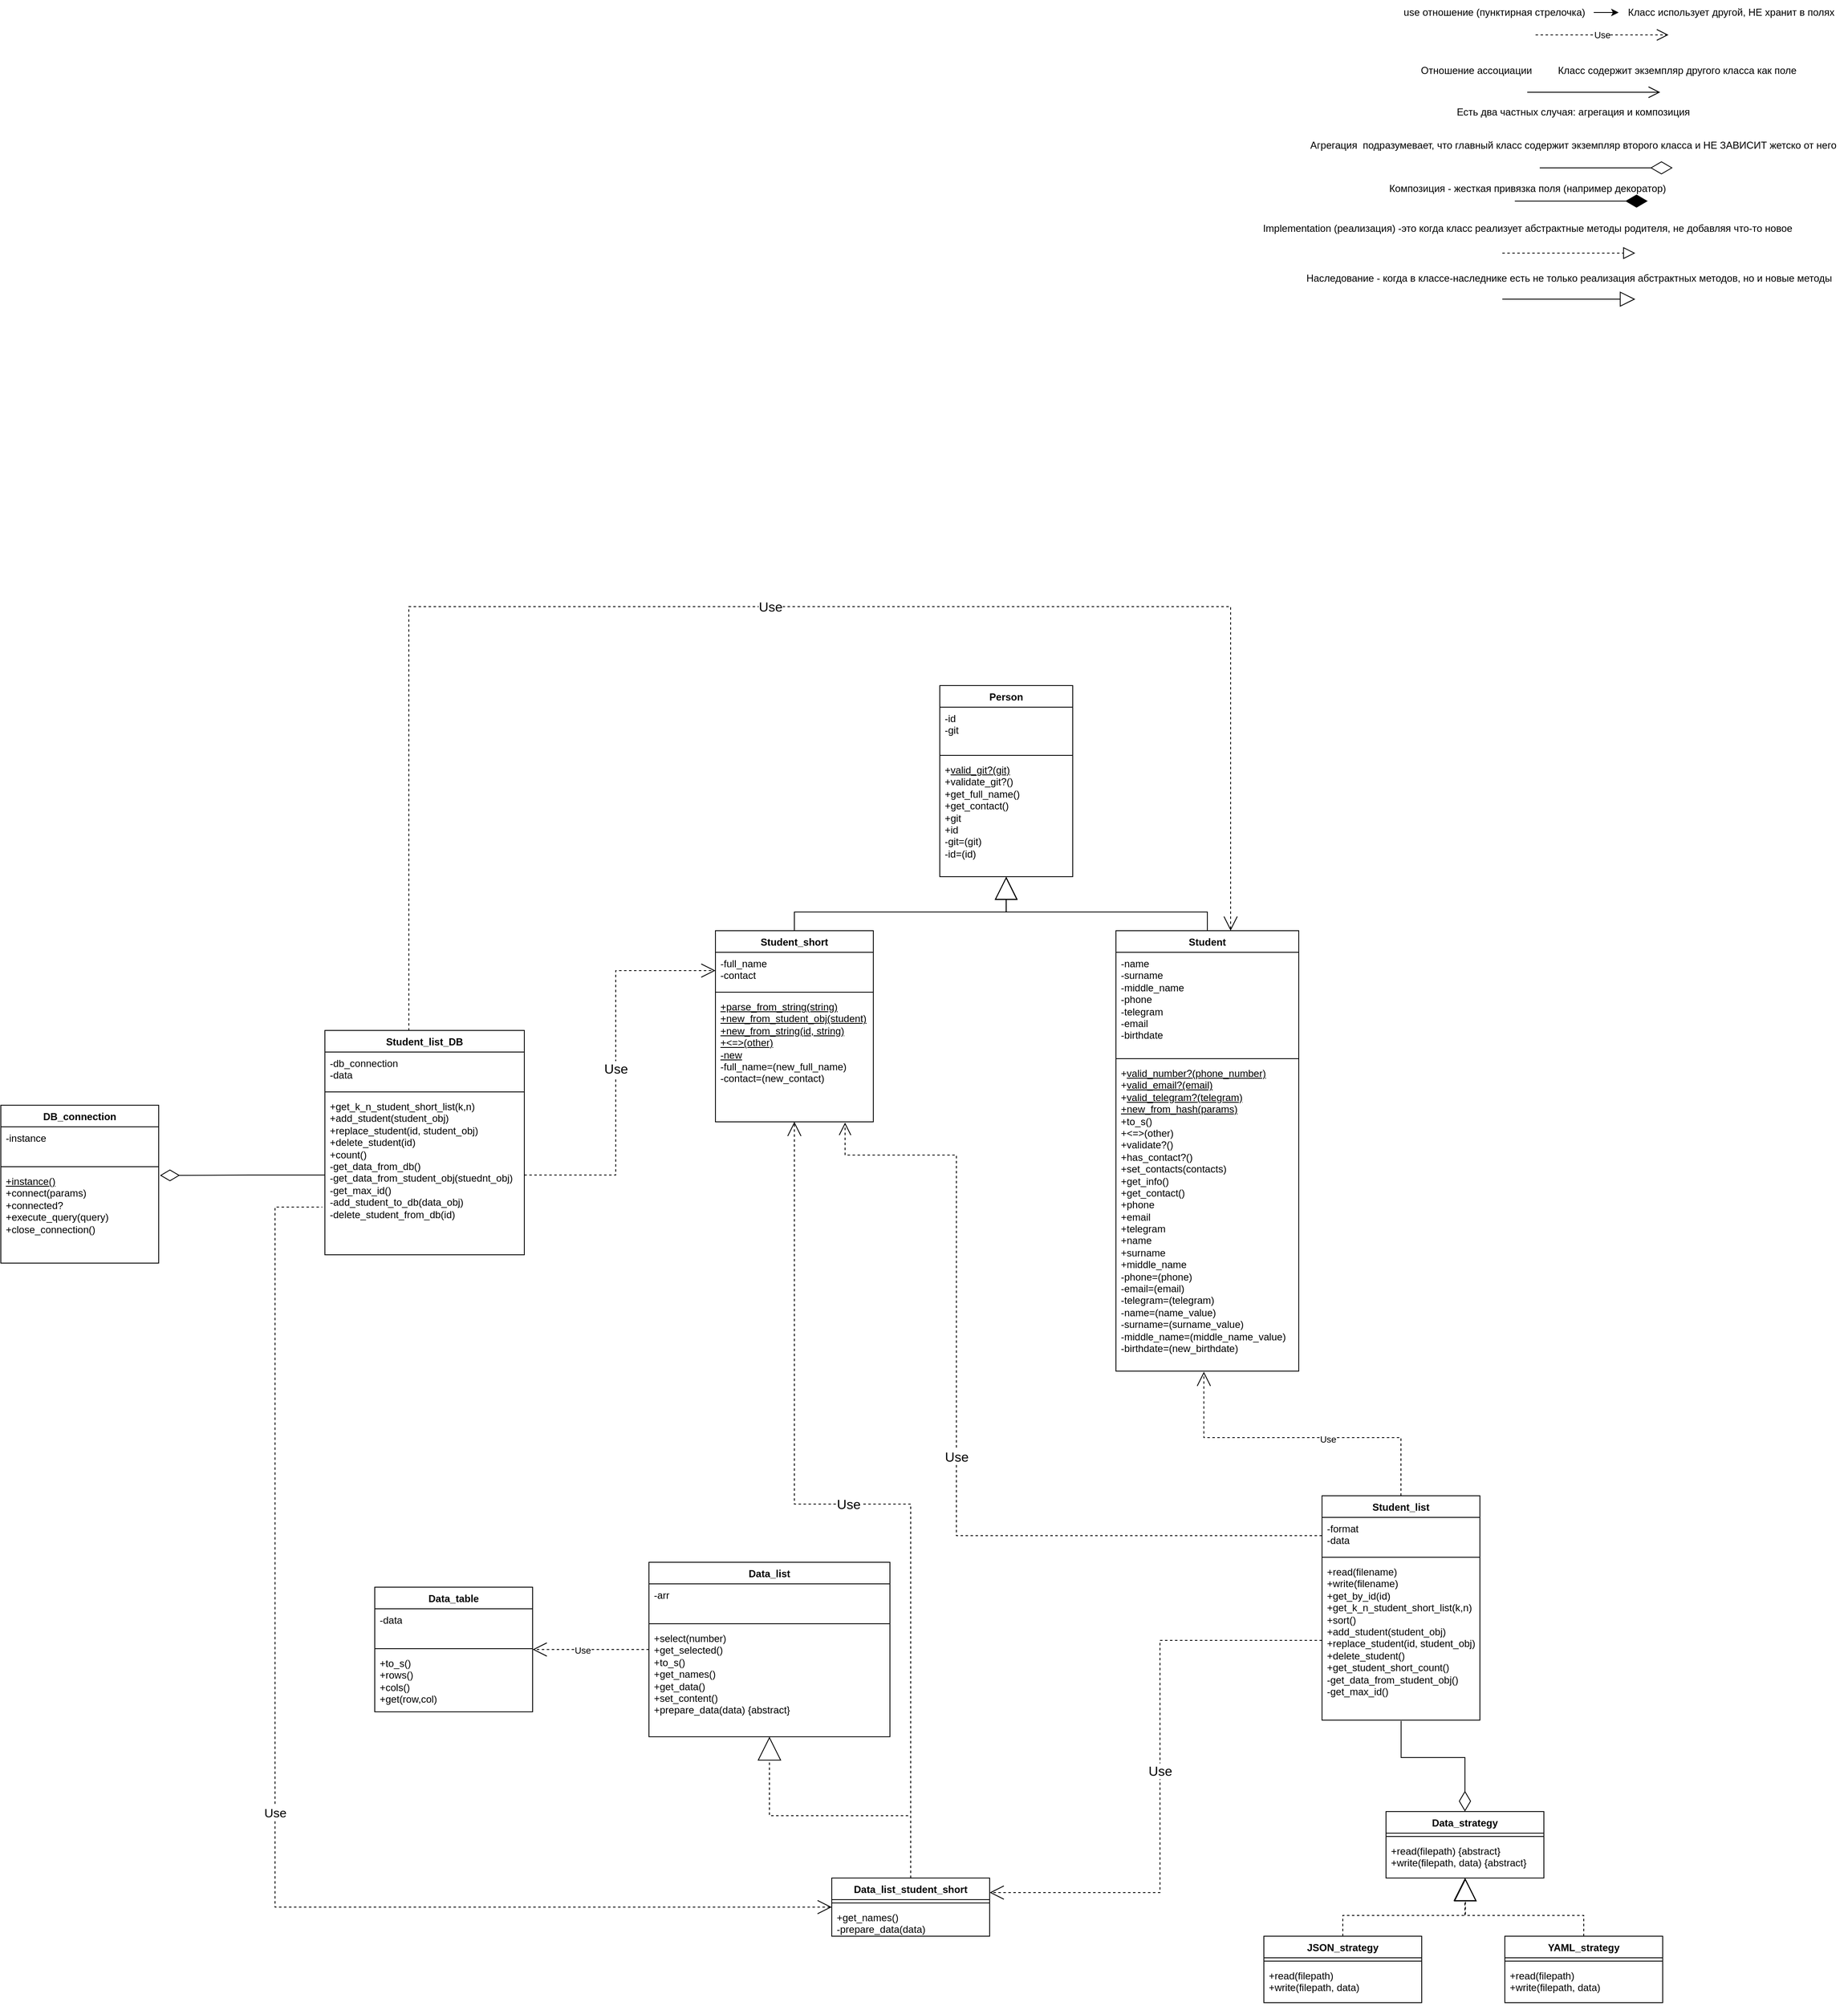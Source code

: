 <mxfile version="24.8.8" pages="2">
  <diagram name="Страница — 1" id="SpJCRKMqlP3vvPBQSoex">
    <mxGraphModel dx="2972" dy="3067" grid="1" gridSize="10" guides="1" tooltips="1" connect="1" arrows="1" fold="1" page="1" pageScale="1" pageWidth="827" pageHeight="1169" math="0" shadow="0">
      <root>
        <mxCell id="0" />
        <mxCell id="1" parent="0" />
        <mxCell id="jpA4hA6Ys4JFLstAOA4i-1" value="Student" style="swimlane;fontStyle=1;align=center;verticalAlign=top;childLayout=stackLayout;horizontal=1;startSize=26;horizontalStack=0;resizeParent=1;resizeParentMax=0;resizeLast=0;collapsible=1;marginBottom=0;whiteSpace=wrap;html=1;" vertex="1" parent="1">
          <mxGeometry x="1052" y="40" width="220" height="530" as="geometry" />
        </mxCell>
        <mxCell id="jpA4hA6Ys4JFLstAOA4i-2" value="-name&lt;div&gt;-surname&lt;/div&gt;&lt;div&gt;-middle_name&lt;/div&gt;&lt;div&gt;-phone&lt;/div&gt;&lt;div&gt;-telegram&lt;/div&gt;&lt;div&gt;-email&lt;/div&gt;&lt;div&gt;-birthdate&lt;/div&gt;&lt;div&gt;&lt;br&gt;&lt;/div&gt;&lt;div&gt;&lt;br&gt;&lt;/div&gt;" style="text;strokeColor=none;fillColor=none;align=left;verticalAlign=top;spacingLeft=4;spacingRight=4;overflow=hidden;rotatable=0;points=[[0,0.5],[1,0.5]];portConstraint=eastwest;whiteSpace=wrap;html=1;" vertex="1" parent="jpA4hA6Ys4JFLstAOA4i-1">
          <mxGeometry y="26" width="220" height="124" as="geometry" />
        </mxCell>
        <mxCell id="jpA4hA6Ys4JFLstAOA4i-3" value="" style="line;strokeWidth=1;fillColor=none;align=left;verticalAlign=middle;spacingTop=-1;spacingLeft=3;spacingRight=3;rotatable=0;labelPosition=right;points=[];portConstraint=eastwest;strokeColor=inherit;" vertex="1" parent="jpA4hA6Ys4JFLstAOA4i-1">
          <mxGeometry y="150" width="220" height="8" as="geometry" />
        </mxCell>
        <mxCell id="jpA4hA6Ys4JFLstAOA4i-4" value="&lt;div&gt;+&lt;u&gt;valid_number?(phone_number)&lt;/u&gt;&lt;/div&gt;&lt;div&gt;+&lt;u&gt;valid_email?(email)&lt;/u&gt;&lt;/div&gt;&lt;div&gt;+&lt;u&gt;valid_telegram?(telegram)&lt;br&gt;+new_from_hash(params)&lt;/u&gt;&lt;/div&gt;&lt;div&gt;+to_s()&lt;br&gt;+&amp;lt;=&amp;gt;(other)&lt;/div&gt;&lt;div&gt;+validate?()&lt;/div&gt;&lt;div&gt;+has_contact?()&lt;/div&gt;&lt;div&gt;+set_contacts(contacts)&lt;/div&gt;&lt;div&gt;+get_info()&lt;br&gt;+get_contact()&lt;/div&gt;&lt;div&gt;+phone&lt;/div&gt;&lt;div&gt;+email&lt;/div&gt;&lt;div&gt;+telegram&lt;/div&gt;&lt;div&gt;+name&lt;/div&gt;&lt;div&gt;+surname&lt;br&gt;+middle_name&lt;/div&gt;&lt;div&gt;-phone=(phone)&lt;/div&gt;&lt;div&gt;-email=(email)&lt;/div&gt;&lt;div&gt;-telegram=(telegram)&lt;/div&gt;&lt;div&gt;-name=(name_value)&lt;/div&gt;&lt;div&gt;-surname=(surname_value)&lt;/div&gt;&lt;div&gt;-middle_name=(middle_name_value)&lt;/div&gt;&lt;div&gt;-birthdate=(new_birthdate)&lt;/div&gt;" style="text;strokeColor=none;fillColor=none;align=left;verticalAlign=top;spacingLeft=4;spacingRight=4;overflow=hidden;rotatable=0;points=[[0,0.5],[1,0.5]];portConstraint=eastwest;whiteSpace=wrap;html=1;" vertex="1" parent="jpA4hA6Ys4JFLstAOA4i-1">
          <mxGeometry y="158" width="220" height="372" as="geometry" />
        </mxCell>
        <mxCell id="jpA4hA6Ys4JFLstAOA4i-5" value="Person" style="swimlane;fontStyle=1;align=center;verticalAlign=top;childLayout=stackLayout;horizontal=1;startSize=26;horizontalStack=0;resizeParent=1;resizeParentMax=0;resizeLast=0;collapsible=1;marginBottom=0;whiteSpace=wrap;html=1;" vertex="1" parent="1">
          <mxGeometry x="840" y="-255" width="160" height="230" as="geometry" />
        </mxCell>
        <mxCell id="jpA4hA6Ys4JFLstAOA4i-6" value="-id&lt;div&gt;-git&lt;/div&gt;" style="text;strokeColor=none;fillColor=none;align=left;verticalAlign=top;spacingLeft=4;spacingRight=4;overflow=hidden;rotatable=0;points=[[0,0.5],[1,0.5]];portConstraint=eastwest;whiteSpace=wrap;html=1;" vertex="1" parent="jpA4hA6Ys4JFLstAOA4i-5">
          <mxGeometry y="26" width="160" height="54" as="geometry" />
        </mxCell>
        <mxCell id="jpA4hA6Ys4JFLstAOA4i-7" value="" style="line;strokeWidth=1;fillColor=none;align=left;verticalAlign=middle;spacingTop=-1;spacingLeft=3;spacingRight=3;rotatable=0;labelPosition=right;points=[];portConstraint=eastwest;strokeColor=inherit;" vertex="1" parent="jpA4hA6Ys4JFLstAOA4i-5">
          <mxGeometry y="80" width="160" height="8" as="geometry" />
        </mxCell>
        <mxCell id="jpA4hA6Ys4JFLstAOA4i-8" value="&lt;div&gt;+&lt;u&gt;valid_git?(git)&lt;/u&gt;&lt;/div&gt;&lt;div&gt;+validate_git?()&lt;/div&gt;&lt;div&gt;+get_full_name()&lt;br&gt;+get_contact()&lt;/div&gt;&lt;div&gt;+git&lt;/div&gt;&lt;div&gt;+id&lt;/div&gt;&lt;div&gt;&lt;span style=&quot;background-color: initial;&quot;&gt;-git=(git)&lt;/span&gt;&lt;/div&gt;&lt;div&gt;-id=(id)&lt;/div&gt;" style="text;strokeColor=none;fillColor=none;align=left;verticalAlign=top;spacingLeft=4;spacingRight=4;overflow=hidden;rotatable=0;points=[[0,0.5],[1,0.5]];portConstraint=eastwest;whiteSpace=wrap;html=1;" vertex="1" parent="jpA4hA6Ys4JFLstAOA4i-5">
          <mxGeometry y="88" width="160" height="142" as="geometry" />
        </mxCell>
        <mxCell id="jpA4hA6Ys4JFLstAOA4i-9" value="Student_short" style="swimlane;fontStyle=1;align=center;verticalAlign=top;childLayout=stackLayout;horizontal=1;startSize=26;horizontalStack=0;resizeParent=1;resizeParentMax=0;resizeLast=0;collapsible=1;marginBottom=0;whiteSpace=wrap;html=1;" vertex="1" parent="1">
          <mxGeometry x="570" y="40" width="190" height="230" as="geometry" />
        </mxCell>
        <mxCell id="jpA4hA6Ys4JFLstAOA4i-10" value="-full_name&lt;div&gt;-contact&lt;/div&gt;" style="text;strokeColor=none;fillColor=none;align=left;verticalAlign=top;spacingLeft=4;spacingRight=4;overflow=hidden;rotatable=0;points=[[0,0.5],[1,0.5]];portConstraint=eastwest;whiteSpace=wrap;html=1;" vertex="1" parent="jpA4hA6Ys4JFLstAOA4i-9">
          <mxGeometry y="26" width="190" height="44" as="geometry" />
        </mxCell>
        <mxCell id="jpA4hA6Ys4JFLstAOA4i-11" value="" style="line;strokeWidth=1;fillColor=none;align=left;verticalAlign=middle;spacingTop=-1;spacingLeft=3;spacingRight=3;rotatable=0;labelPosition=right;points=[];portConstraint=eastwest;strokeColor=inherit;" vertex="1" parent="jpA4hA6Ys4JFLstAOA4i-9">
          <mxGeometry y="70" width="190" height="8" as="geometry" />
        </mxCell>
        <mxCell id="jpA4hA6Ys4JFLstAOA4i-12" value="&lt;div&gt;&lt;u&gt;+parse_from_string(string)&lt;/u&gt;&lt;div&gt;&lt;u&gt;+new_from_student_obj(student)&lt;/u&gt;&lt;/div&gt;&lt;div&gt;&lt;u&gt;+new_from_string(id, string)&lt;br&gt;+&amp;lt;=&amp;gt;(other)&lt;/u&gt;&lt;/div&gt;&lt;div&gt;&lt;u&gt;-new&lt;/u&gt;&lt;/div&gt;&lt;/div&gt;&lt;div&gt;-full_name=(new_full_name)&lt;/div&gt;&lt;div&gt;-contact=(new_contact)&lt;/div&gt;&lt;div&gt;&lt;br&gt;&lt;/div&gt;" style="text;strokeColor=none;fillColor=none;align=left;verticalAlign=top;spacingLeft=4;spacingRight=4;overflow=hidden;rotatable=0;points=[[0,0.5],[1,0.5]];portConstraint=eastwest;whiteSpace=wrap;html=1;" vertex="1" parent="jpA4hA6Ys4JFLstAOA4i-9">
          <mxGeometry y="78" width="190" height="152" as="geometry" />
        </mxCell>
        <mxCell id="jpA4hA6Ys4JFLstAOA4i-15" value="Data_table" style="swimlane;fontStyle=1;align=center;verticalAlign=top;childLayout=stackLayout;horizontal=1;startSize=26;horizontalStack=0;resizeParent=1;resizeParentMax=0;resizeLast=0;collapsible=1;marginBottom=0;whiteSpace=wrap;html=1;" vertex="1" parent="1">
          <mxGeometry x="160" y="830" width="190" height="150" as="geometry" />
        </mxCell>
        <mxCell id="jpA4hA6Ys4JFLstAOA4i-16" value="-data" style="text;strokeColor=none;fillColor=none;align=left;verticalAlign=top;spacingLeft=4;spacingRight=4;overflow=hidden;rotatable=0;points=[[0,0.5],[1,0.5]];portConstraint=eastwest;whiteSpace=wrap;html=1;" vertex="1" parent="jpA4hA6Ys4JFLstAOA4i-15">
          <mxGeometry y="26" width="190" height="44" as="geometry" />
        </mxCell>
        <mxCell id="jpA4hA6Ys4JFLstAOA4i-17" value="" style="line;strokeWidth=1;fillColor=none;align=left;verticalAlign=middle;spacingTop=-1;spacingLeft=3;spacingRight=3;rotatable=0;labelPosition=right;points=[];portConstraint=eastwest;strokeColor=inherit;" vertex="1" parent="jpA4hA6Ys4JFLstAOA4i-15">
          <mxGeometry y="70" width="190" height="8" as="geometry" />
        </mxCell>
        <mxCell id="jpA4hA6Ys4JFLstAOA4i-18" value="+to_s()&lt;div&gt;+rows()&lt;br&gt;+cols()&lt;br&gt;+get(row,col)&lt;/div&gt;&lt;div&gt;&lt;br&gt;&lt;/div&gt;" style="text;strokeColor=none;fillColor=none;align=left;verticalAlign=top;spacingLeft=4;spacingRight=4;overflow=hidden;rotatable=0;points=[[0,0.5],[1,0.5]];portConstraint=eastwest;whiteSpace=wrap;html=1;" vertex="1" parent="jpA4hA6Ys4JFLstAOA4i-15">
          <mxGeometry y="78" width="190" height="72" as="geometry" />
        </mxCell>
        <mxCell id="jpA4hA6Ys4JFLstAOA4i-95" style="edgeStyle=orthogonalEdgeStyle;rounded=0;orthogonalLoop=1;jettySize=auto;html=1;dashed=1;endArrow=open;endFill=0;endSize=15;" edge="1" parent="1" source="jpA4hA6Ys4JFLstAOA4i-19" target="jpA4hA6Ys4JFLstAOA4i-15">
          <mxGeometry relative="1" as="geometry" />
        </mxCell>
        <mxCell id="jpA4hA6Ys4JFLstAOA4i-96" value="Use" style="edgeLabel;html=1;align=center;verticalAlign=middle;resizable=0;points=[];" vertex="1" connectable="0" parent="jpA4hA6Ys4JFLstAOA4i-95">
          <mxGeometry x="0.15" y="1" relative="1" as="geometry">
            <mxPoint as="offset" />
          </mxGeometry>
        </mxCell>
        <mxCell id="jpA4hA6Ys4JFLstAOA4i-19" value="Data_list" style="swimlane;fontStyle=1;align=center;verticalAlign=top;childLayout=stackLayout;horizontal=1;startSize=26;horizontalStack=0;resizeParent=1;resizeParentMax=0;resizeLast=0;collapsible=1;marginBottom=0;whiteSpace=wrap;html=1;" vertex="1" parent="1">
          <mxGeometry x="490" y="800" width="290" height="210" as="geometry" />
        </mxCell>
        <mxCell id="jpA4hA6Ys4JFLstAOA4i-20" value="-arr" style="text;strokeColor=none;fillColor=none;align=left;verticalAlign=top;spacingLeft=4;spacingRight=4;overflow=hidden;rotatable=0;points=[[0,0.5],[1,0.5]];portConstraint=eastwest;whiteSpace=wrap;html=1;" vertex="1" parent="jpA4hA6Ys4JFLstAOA4i-19">
          <mxGeometry y="26" width="290" height="44" as="geometry" />
        </mxCell>
        <mxCell id="jpA4hA6Ys4JFLstAOA4i-21" value="" style="line;strokeWidth=1;fillColor=none;align=left;verticalAlign=middle;spacingTop=-1;spacingLeft=3;spacingRight=3;rotatable=0;labelPosition=right;points=[];portConstraint=eastwest;strokeColor=inherit;" vertex="1" parent="jpA4hA6Ys4JFLstAOA4i-19">
          <mxGeometry y="70" width="290" height="8" as="geometry" />
        </mxCell>
        <mxCell id="jpA4hA6Ys4JFLstAOA4i-22" value="&lt;div&gt;+select(number)&lt;/div&gt;&lt;div&gt;+get_selected()&lt;/div&gt;&lt;div&gt;+to_s()&lt;/div&gt;&lt;div&gt;+get_names()&lt;/div&gt;&lt;div&gt;+get_data()&amp;nbsp;&lt;/div&gt;&lt;div&gt;+set_content()&lt;br&gt;+prepare_data(data) {abstract}&lt;/div&gt;&lt;div&gt;&lt;br&gt;&lt;br&gt;&lt;/div&gt;" style="text;strokeColor=none;fillColor=none;align=left;verticalAlign=top;spacingLeft=4;spacingRight=4;overflow=hidden;rotatable=0;points=[[0,0.5],[1,0.5]];portConstraint=eastwest;whiteSpace=wrap;html=1;" vertex="1" parent="jpA4hA6Ys4JFLstAOA4i-19">
          <mxGeometry y="78" width="290" height="132" as="geometry" />
        </mxCell>
        <mxCell id="jpA4hA6Ys4JFLstAOA4i-32" style="edgeStyle=orthogonalEdgeStyle;rounded=0;orthogonalLoop=1;jettySize=auto;html=1;entryX=0.5;entryY=1;entryDx=0;entryDy=0;endArrow=block;endFill=0;endSize=26;dashed=1;" edge="1" parent="1" source="jpA4hA6Ys4JFLstAOA4i-23" target="jpA4hA6Ys4JFLstAOA4i-19">
          <mxGeometry relative="1" as="geometry" />
        </mxCell>
        <mxCell id="jpA4hA6Ys4JFLstAOA4i-87" value="Use" style="edgeStyle=orthogonalEdgeStyle;rounded=0;orthogonalLoop=1;jettySize=auto;html=1;dashed=1;endArrow=open;endFill=0;endSize=15;fontSize=16;" edge="1" parent="1" source="jpA4hA6Ys4JFLstAOA4i-23" target="jpA4hA6Ys4JFLstAOA4i-9">
          <mxGeometry relative="1" as="geometry" />
        </mxCell>
        <mxCell id="jpA4hA6Ys4JFLstAOA4i-23" value="Data_list_student_short" style="swimlane;fontStyle=1;align=center;verticalAlign=top;childLayout=stackLayout;horizontal=1;startSize=26;horizontalStack=0;resizeParent=1;resizeParentMax=0;resizeLast=0;collapsible=1;marginBottom=0;whiteSpace=wrap;html=1;" vertex="1" parent="1">
          <mxGeometry x="710" y="1180" width="190" height="70" as="geometry" />
        </mxCell>
        <mxCell id="jpA4hA6Ys4JFLstAOA4i-25" value="" style="line;strokeWidth=1;fillColor=none;align=left;verticalAlign=middle;spacingTop=-1;spacingLeft=3;spacingRight=3;rotatable=0;labelPosition=right;points=[];portConstraint=eastwest;strokeColor=inherit;" vertex="1" parent="jpA4hA6Ys4JFLstAOA4i-23">
          <mxGeometry y="26" width="190" height="8" as="geometry" />
        </mxCell>
        <mxCell id="jpA4hA6Ys4JFLstAOA4i-26" value="&lt;div&gt;+get_names()&lt;/div&gt;-prepare_data(data)" style="text;strokeColor=none;fillColor=none;align=left;verticalAlign=top;spacingLeft=4;spacingRight=4;overflow=hidden;rotatable=0;points=[[0,0.5],[1,0.5]];portConstraint=eastwest;whiteSpace=wrap;html=1;" vertex="1" parent="jpA4hA6Ys4JFLstAOA4i-23">
          <mxGeometry y="34" width="190" height="36" as="geometry" />
        </mxCell>
        <mxCell id="jpA4hA6Ys4JFLstAOA4i-33" value="Student_list" style="swimlane;fontStyle=1;align=center;verticalAlign=top;childLayout=stackLayout;horizontal=1;startSize=26;horizontalStack=0;resizeParent=1;resizeParentMax=0;resizeLast=0;collapsible=1;marginBottom=0;whiteSpace=wrap;html=1;" vertex="1" parent="1">
          <mxGeometry x="1300" y="720" width="190" height="270" as="geometry" />
        </mxCell>
        <mxCell id="jpA4hA6Ys4JFLstAOA4i-34" value="-format&lt;div&gt;-data&lt;/div&gt;" style="text;strokeColor=none;fillColor=none;align=left;verticalAlign=top;spacingLeft=4;spacingRight=4;overflow=hidden;rotatable=0;points=[[0,0.5],[1,0.5]];portConstraint=eastwest;whiteSpace=wrap;html=1;" vertex="1" parent="jpA4hA6Ys4JFLstAOA4i-33">
          <mxGeometry y="26" width="190" height="44" as="geometry" />
        </mxCell>
        <mxCell id="jpA4hA6Ys4JFLstAOA4i-35" value="" style="line;strokeWidth=1;fillColor=none;align=left;verticalAlign=middle;spacingTop=-1;spacingLeft=3;spacingRight=3;rotatable=0;labelPosition=right;points=[];portConstraint=eastwest;strokeColor=inherit;" vertex="1" parent="jpA4hA6Ys4JFLstAOA4i-33">
          <mxGeometry y="70" width="190" height="8" as="geometry" />
        </mxCell>
        <mxCell id="jpA4hA6Ys4JFLstAOA4i-36" value="&lt;div&gt;+read(filename)&lt;/div&gt;&lt;div&gt;+write(filename)&lt;/div&gt;&lt;div&gt;+get_by_id(id)&lt;/div&gt;&lt;div&gt;+get_k_n_student_short_list(k,n)&lt;/div&gt;&lt;div&gt;+sort()&lt;/div&gt;&lt;div&gt;+add_student(student_obj)&lt;/div&gt;&lt;div&gt;+replace_student(id, student_obj)&lt;/div&gt;&lt;div&gt;+delete_student()&lt;/div&gt;&lt;div&gt;+get_student_short_count()&lt;/div&gt;&lt;div&gt;-get_data_from_student_obj()&lt;/div&gt;&lt;div&gt;-get_max_id()&lt;/div&gt;&lt;div&gt;&lt;br&gt;&lt;/div&gt;" style="text;strokeColor=none;fillColor=none;align=left;verticalAlign=top;spacingLeft=4;spacingRight=4;overflow=hidden;rotatable=0;points=[[0,0.5],[1,0.5]];portConstraint=eastwest;whiteSpace=wrap;html=1;" vertex="1" parent="jpA4hA6Ys4JFLstAOA4i-33">
          <mxGeometry y="78" width="190" height="192" as="geometry" />
        </mxCell>
        <mxCell id="jpA4hA6Ys4JFLstAOA4i-37" value="Data_strategy" style="swimlane;fontStyle=1;align=center;verticalAlign=top;childLayout=stackLayout;horizontal=1;startSize=26;horizontalStack=0;resizeParent=1;resizeParentMax=0;resizeLast=0;collapsible=1;marginBottom=0;whiteSpace=wrap;html=1;" vertex="1" parent="1">
          <mxGeometry x="1377" y="1100" width="190" height="80" as="geometry" />
        </mxCell>
        <mxCell id="jpA4hA6Ys4JFLstAOA4i-39" value="" style="line;strokeWidth=1;fillColor=none;align=left;verticalAlign=middle;spacingTop=-1;spacingLeft=3;spacingRight=3;rotatable=0;labelPosition=right;points=[];portConstraint=eastwest;strokeColor=inherit;" vertex="1" parent="jpA4hA6Ys4JFLstAOA4i-37">
          <mxGeometry y="26" width="190" height="8" as="geometry" />
        </mxCell>
        <mxCell id="jpA4hA6Ys4JFLstAOA4i-40" value="&lt;div&gt;+read(filepath) {abstract}&lt;/div&gt;&lt;div&gt;+write(filepath, data) {abstract}&lt;/div&gt;" style="text;strokeColor=none;fillColor=none;align=left;verticalAlign=top;spacingLeft=4;spacingRight=4;overflow=hidden;rotatable=0;points=[[0,0.5],[1,0.5]];portConstraint=eastwest;whiteSpace=wrap;html=1;" vertex="1" parent="jpA4hA6Ys4JFLstAOA4i-37">
          <mxGeometry y="34" width="190" height="46" as="geometry" />
        </mxCell>
        <mxCell id="jpA4hA6Ys4JFLstAOA4i-41" value="YAML_strategy" style="swimlane;fontStyle=1;align=center;verticalAlign=top;childLayout=stackLayout;horizontal=1;startSize=26;horizontalStack=0;resizeParent=1;resizeParentMax=0;resizeLast=0;collapsible=1;marginBottom=0;whiteSpace=wrap;html=1;" vertex="1" parent="1">
          <mxGeometry x="1520" y="1250" width="190" height="80" as="geometry" />
        </mxCell>
        <mxCell id="jpA4hA6Ys4JFLstAOA4i-42" value="" style="line;strokeWidth=1;fillColor=none;align=left;verticalAlign=middle;spacingTop=-1;spacingLeft=3;spacingRight=3;rotatable=0;labelPosition=right;points=[];portConstraint=eastwest;strokeColor=inherit;" vertex="1" parent="jpA4hA6Ys4JFLstAOA4i-41">
          <mxGeometry y="26" width="190" height="8" as="geometry" />
        </mxCell>
        <mxCell id="jpA4hA6Ys4JFLstAOA4i-43" value="&lt;div&gt;+read(filepath)&lt;/div&gt;&lt;div&gt;+write(filepath, data)&lt;/div&gt;" style="text;strokeColor=none;fillColor=none;align=left;verticalAlign=top;spacingLeft=4;spacingRight=4;overflow=hidden;rotatable=0;points=[[0,0.5],[1,0.5]];portConstraint=eastwest;whiteSpace=wrap;html=1;" vertex="1" parent="jpA4hA6Ys4JFLstAOA4i-41">
          <mxGeometry y="34" width="190" height="46" as="geometry" />
        </mxCell>
        <mxCell id="jpA4hA6Ys4JFLstAOA4i-44" style="edgeStyle=orthogonalEdgeStyle;rounded=0;orthogonalLoop=1;jettySize=auto;html=1;entryX=0.5;entryY=1;entryDx=0;entryDy=0;entryPerimeter=0;endArrow=block;endFill=0;endSize=25;dashed=1;" edge="1" parent="1" source="jpA4hA6Ys4JFLstAOA4i-41" target="jpA4hA6Ys4JFLstAOA4i-40">
          <mxGeometry relative="1" as="geometry" />
        </mxCell>
        <mxCell id="jpA4hA6Ys4JFLstAOA4i-45" value="JSON_strategy" style="swimlane;fontStyle=1;align=center;verticalAlign=top;childLayout=stackLayout;horizontal=1;startSize=26;horizontalStack=0;resizeParent=1;resizeParentMax=0;resizeLast=0;collapsible=1;marginBottom=0;whiteSpace=wrap;html=1;" vertex="1" parent="1">
          <mxGeometry x="1230" y="1250" width="190" height="80" as="geometry" />
        </mxCell>
        <mxCell id="jpA4hA6Ys4JFLstAOA4i-46" value="" style="line;strokeWidth=1;fillColor=none;align=left;verticalAlign=middle;spacingTop=-1;spacingLeft=3;spacingRight=3;rotatable=0;labelPosition=right;points=[];portConstraint=eastwest;strokeColor=inherit;" vertex="1" parent="jpA4hA6Ys4JFLstAOA4i-45">
          <mxGeometry y="26" width="190" height="8" as="geometry" />
        </mxCell>
        <mxCell id="jpA4hA6Ys4JFLstAOA4i-47" value="&lt;div&gt;+read(filepath)&lt;/div&gt;&lt;div&gt;+write(filepath, data)&lt;/div&gt;" style="text;strokeColor=none;fillColor=none;align=left;verticalAlign=top;spacingLeft=4;spacingRight=4;overflow=hidden;rotatable=0;points=[[0,0.5],[1,0.5]];portConstraint=eastwest;whiteSpace=wrap;html=1;" vertex="1" parent="jpA4hA6Ys4JFLstAOA4i-45">
          <mxGeometry y="34" width="190" height="46" as="geometry" />
        </mxCell>
        <mxCell id="jpA4hA6Ys4JFLstAOA4i-49" style="edgeStyle=orthogonalEdgeStyle;rounded=0;orthogonalLoop=1;jettySize=auto;html=1;entryX=0.503;entryY=1.011;entryDx=0;entryDy=0;entryPerimeter=0;endArrow=block;endFill=0;endSize=25;dashed=1;" edge="1" parent="1" source="jpA4hA6Ys4JFLstAOA4i-45" target="jpA4hA6Ys4JFLstAOA4i-40">
          <mxGeometry relative="1" as="geometry" />
        </mxCell>
        <mxCell id="jpA4hA6Ys4JFLstAOA4i-50" value="DB_connection" style="swimlane;fontStyle=1;align=center;verticalAlign=top;childLayout=stackLayout;horizontal=1;startSize=26;horizontalStack=0;resizeParent=1;resizeParentMax=0;resizeLast=0;collapsible=1;marginBottom=0;whiteSpace=wrap;html=1;" vertex="1" parent="1">
          <mxGeometry x="-290" y="250" width="190" height="190" as="geometry" />
        </mxCell>
        <mxCell id="jpA4hA6Ys4JFLstAOA4i-51" value="-instance" style="text;strokeColor=none;fillColor=none;align=left;verticalAlign=top;spacingLeft=4;spacingRight=4;overflow=hidden;rotatable=0;points=[[0,0.5],[1,0.5]];portConstraint=eastwest;whiteSpace=wrap;html=1;" vertex="1" parent="jpA4hA6Ys4JFLstAOA4i-50">
          <mxGeometry y="26" width="190" height="44" as="geometry" />
        </mxCell>
        <mxCell id="jpA4hA6Ys4JFLstAOA4i-52" value="" style="line;strokeWidth=1;fillColor=none;align=left;verticalAlign=middle;spacingTop=-1;spacingLeft=3;spacingRight=3;rotatable=0;labelPosition=right;points=[];portConstraint=eastwest;strokeColor=inherit;" vertex="1" parent="jpA4hA6Ys4JFLstAOA4i-50">
          <mxGeometry y="70" width="190" height="8" as="geometry" />
        </mxCell>
        <mxCell id="jpA4hA6Ys4JFLstAOA4i-53" value="&lt;div&gt;&lt;u&gt;+instance()&lt;/u&gt;&lt;/div&gt;&lt;div&gt;+connect(params)&lt;/div&gt;&lt;div&gt;+connected?&lt;/div&gt;&lt;div&gt;+execute_query(query)&lt;/div&gt;&lt;div&gt;+close_connection()&lt;/div&gt;" style="text;strokeColor=none;fillColor=none;align=left;verticalAlign=top;spacingLeft=4;spacingRight=4;overflow=hidden;rotatable=0;points=[[0,0.5],[1,0.5]];portConstraint=eastwest;whiteSpace=wrap;html=1;" vertex="1" parent="jpA4hA6Ys4JFLstAOA4i-50">
          <mxGeometry y="78" width="190" height="112" as="geometry" />
        </mxCell>
        <mxCell id="jpA4hA6Ys4JFLstAOA4i-55" value="Student_list_DB" style="swimlane;fontStyle=1;align=center;verticalAlign=top;childLayout=stackLayout;horizontal=1;startSize=26;horizontalStack=0;resizeParent=1;resizeParentMax=0;resizeLast=0;collapsible=1;marginBottom=0;whiteSpace=wrap;html=1;" vertex="1" parent="1">
          <mxGeometry x="100" y="160" width="240" height="270" as="geometry" />
        </mxCell>
        <mxCell id="jpA4hA6Ys4JFLstAOA4i-56" value="-db_connection&lt;br&gt;-data" style="text;strokeColor=none;fillColor=none;align=left;verticalAlign=top;spacingLeft=4;spacingRight=4;overflow=hidden;rotatable=0;points=[[0,0.5],[1,0.5]];portConstraint=eastwest;whiteSpace=wrap;html=1;" vertex="1" parent="jpA4hA6Ys4JFLstAOA4i-55">
          <mxGeometry y="26" width="240" height="44" as="geometry" />
        </mxCell>
        <mxCell id="jpA4hA6Ys4JFLstAOA4i-57" value="" style="line;strokeWidth=1;fillColor=none;align=left;verticalAlign=middle;spacingTop=-1;spacingLeft=3;spacingRight=3;rotatable=0;labelPosition=right;points=[];portConstraint=eastwest;strokeColor=inherit;" vertex="1" parent="jpA4hA6Ys4JFLstAOA4i-55">
          <mxGeometry y="70" width="240" height="8" as="geometry" />
        </mxCell>
        <mxCell id="jpA4hA6Ys4JFLstAOA4i-58" value="+get_k_n_student_short_list(k,n)&lt;div&gt;+add_student(student_obj)&lt;/div&gt;&lt;div&gt;+replace_student(id, student_obj)&lt;br&gt;+delete_student(id)&lt;/div&gt;&lt;div&gt;+count()&lt;/div&gt;&lt;div&gt;-get_data_from_db()&lt;/div&gt;&lt;div&gt;-get_data_from_student_obj(stuednt_obj)&lt;/div&gt;&lt;div&gt;-get_max_id()&lt;/div&gt;&lt;div&gt;-add_student_to_db(data_obj)&lt;/div&gt;&lt;div&gt;-delete_student_from_db(id)&lt;/div&gt;" style="text;strokeColor=none;fillColor=none;align=left;verticalAlign=top;spacingLeft=4;spacingRight=4;overflow=hidden;rotatable=0;points=[[0,0.5],[1,0.5]];portConstraint=eastwest;whiteSpace=wrap;html=1;" vertex="1" parent="jpA4hA6Ys4JFLstAOA4i-55">
          <mxGeometry y="78" width="240" height="192" as="geometry" />
        </mxCell>
        <mxCell id="jpA4hA6Ys4JFLstAOA4i-62" style="edgeStyle=orthogonalEdgeStyle;rounded=0;orthogonalLoop=1;jettySize=auto;html=1;" edge="1" parent="1" source="jpA4hA6Ys4JFLstAOA4i-59" target="jpA4hA6Ys4JFLstAOA4i-61">
          <mxGeometry relative="1" as="geometry" />
        </mxCell>
        <mxCell id="jpA4hA6Ys4JFLstAOA4i-59" value="use отношение (пунктирная стрелочка)" style="text;html=1;align=center;verticalAlign=middle;resizable=0;points=[];autosize=1;strokeColor=none;fillColor=none;" vertex="1" parent="1">
          <mxGeometry x="1387" y="-1080" width="240" height="30" as="geometry" />
        </mxCell>
        <mxCell id="jpA4hA6Ys4JFLstAOA4i-60" value="Use" style="endArrow=open;endSize=12;dashed=1;html=1;rounded=0;" edge="1" parent="1">
          <mxGeometry width="160" relative="1" as="geometry">
            <mxPoint x="1557" y="-1038" as="sourcePoint" />
            <mxPoint x="1717" y="-1038" as="targetPoint" />
          </mxGeometry>
        </mxCell>
        <mxCell id="jpA4hA6Ys4JFLstAOA4i-61" value="Класс использует другой, НЕ хранит в полях" style="text;html=1;align=center;verticalAlign=middle;resizable=0;points=[];autosize=1;strokeColor=none;fillColor=none;" vertex="1" parent="1">
          <mxGeometry x="1657" y="-1080" width="270" height="30" as="geometry" />
        </mxCell>
        <mxCell id="jpA4hA6Ys4JFLstAOA4i-63" value="Отношение ассоциации&amp;nbsp;" style="text;html=1;align=center;verticalAlign=middle;resizable=0;points=[];autosize=1;strokeColor=none;fillColor=none;" vertex="1" parent="1">
          <mxGeometry x="1407" y="-1010" width="160" height="30" as="geometry" />
        </mxCell>
        <mxCell id="jpA4hA6Ys4JFLstAOA4i-67" value="" style="endArrow=open;endFill=1;endSize=12;html=1;rounded=0;" edge="1" parent="1">
          <mxGeometry width="160" relative="1" as="geometry">
            <mxPoint x="1547" y="-969" as="sourcePoint" />
            <mxPoint x="1707" y="-969" as="targetPoint" />
          </mxGeometry>
        </mxCell>
        <mxCell id="jpA4hA6Ys4JFLstAOA4i-68" value="Класс содержит экземпляр другого класса как поле" style="text;html=1;align=center;verticalAlign=middle;resizable=0;points=[];autosize=1;strokeColor=none;fillColor=none;" vertex="1" parent="1">
          <mxGeometry x="1572" y="-1010" width="310" height="30" as="geometry" />
        </mxCell>
        <mxCell id="jpA4hA6Ys4JFLstAOA4i-69" value="Есть два частных случая: агрегация и композиция" style="text;html=1;align=center;verticalAlign=middle;resizable=0;points=[];autosize=1;strokeColor=none;fillColor=none;" vertex="1" parent="1">
          <mxGeometry x="1452" y="-960" width="300" height="30" as="geometry" />
        </mxCell>
        <mxCell id="jpA4hA6Ys4JFLstAOA4i-70" value="Агрегация&amp;nbsp; подразумевает, что главный класс содержит экземпляр второго класса и НЕ ЗАВИСИТ жетско от него" style="text;html=1;align=center;verticalAlign=middle;resizable=0;points=[];autosize=1;strokeColor=none;fillColor=none;" vertex="1" parent="1">
          <mxGeometry x="1272" y="-920" width="660" height="30" as="geometry" />
        </mxCell>
        <mxCell id="jpA4hA6Ys4JFLstAOA4i-71" value="" style="endArrow=diamondThin;endFill=0;endSize=24;html=1;rounded=0;" edge="1" parent="1">
          <mxGeometry width="160" relative="1" as="geometry">
            <mxPoint x="1562" y="-878" as="sourcePoint" />
            <mxPoint x="1722" y="-878" as="targetPoint" />
          </mxGeometry>
        </mxCell>
        <mxCell id="jpA4hA6Ys4JFLstAOA4i-72" value="Композиция - жесткая привязка поля (например декоратор)" style="text;html=1;align=center;verticalAlign=middle;resizable=0;points=[];autosize=1;strokeColor=none;fillColor=none;" vertex="1" parent="1">
          <mxGeometry x="1367" y="-868" width="360" height="30" as="geometry" />
        </mxCell>
        <mxCell id="jpA4hA6Ys4JFLstAOA4i-73" value="" style="endArrow=diamondThin;endFill=1;endSize=24;html=1;rounded=0;" edge="1" parent="1">
          <mxGeometry width="160" relative="1" as="geometry">
            <mxPoint x="1532" y="-838" as="sourcePoint" />
            <mxPoint x="1692" y="-838" as="targetPoint" />
          </mxGeometry>
        </mxCell>
        <mxCell id="jpA4hA6Ys4JFLstAOA4i-75" value="Implementation (реализация) -это когда класс реализует абстрактные методы родителя, не добавляя что-то новое" style="text;html=1;align=center;verticalAlign=middle;resizable=0;points=[];autosize=1;strokeColor=none;fillColor=none;" vertex="1" parent="1">
          <mxGeometry x="1217" y="-820" width="660" height="30" as="geometry" />
        </mxCell>
        <mxCell id="jpA4hA6Ys4JFLstAOA4i-76" value="" style="endArrow=block;dashed=1;endFill=0;endSize=12;html=1;rounded=0;" edge="1" parent="1">
          <mxGeometry width="160" relative="1" as="geometry">
            <mxPoint x="1517" y="-775.42" as="sourcePoint" />
            <mxPoint x="1677" y="-775.42" as="targetPoint" />
          </mxGeometry>
        </mxCell>
        <mxCell id="jpA4hA6Ys4JFLstAOA4i-78" value="Наследование - когда в классе-наследнике есть не только реализация абстрактных методов, но и новые методы" style="text;html=1;align=center;verticalAlign=middle;resizable=0;points=[];autosize=1;strokeColor=none;fillColor=none;" vertex="1" parent="1">
          <mxGeometry x="1267" y="-760" width="660" height="30" as="geometry" />
        </mxCell>
        <mxCell id="jpA4hA6Ys4JFLstAOA4i-79" value="" style="endArrow=block;endSize=16;endFill=0;html=1;rounded=0;" edge="1" parent="1">
          <mxGeometry width="160" relative="1" as="geometry">
            <mxPoint x="1517" y="-720" as="sourcePoint" />
            <mxPoint x="1677" y="-720" as="targetPoint" />
          </mxGeometry>
        </mxCell>
        <mxCell id="jpA4hA6Ys4JFLstAOA4i-80" style="edgeStyle=orthogonalEdgeStyle;rounded=0;orthogonalLoop=1;jettySize=auto;html=1;entryX=0.5;entryY=1;entryDx=0;entryDy=0;entryPerimeter=0;strokeWidth=1;endSize=25;endArrow=block;endFill=0;" edge="1" parent="1" source="jpA4hA6Ys4JFLstAOA4i-1" target="jpA4hA6Ys4JFLstAOA4i-8">
          <mxGeometry relative="1" as="geometry" />
        </mxCell>
        <mxCell id="jpA4hA6Ys4JFLstAOA4i-81" style="edgeStyle=orthogonalEdgeStyle;rounded=0;orthogonalLoop=1;jettySize=auto;html=1;entryX=0.499;entryY=1.003;entryDx=0;entryDy=0;entryPerimeter=0;endArrow=block;endFill=0;endSize=25;" edge="1" parent="1" source="jpA4hA6Ys4JFLstAOA4i-9" target="jpA4hA6Ys4JFLstAOA4i-8">
          <mxGeometry relative="1" as="geometry" />
        </mxCell>
        <mxCell id="jpA4hA6Ys4JFLstAOA4i-90" style="edgeStyle=orthogonalEdgeStyle;rounded=0;orthogonalLoop=1;jettySize=auto;html=1;entryX=0.481;entryY=1.002;entryDx=0;entryDy=0;entryPerimeter=0;dashed=1;endArrow=open;endFill=0;endSize=15;fontSize=16;" edge="1" parent="1" source="jpA4hA6Ys4JFLstAOA4i-33" target="jpA4hA6Ys4JFLstAOA4i-4">
          <mxGeometry relative="1" as="geometry" />
        </mxCell>
        <mxCell id="jpA4hA6Ys4JFLstAOA4i-91" value="Use" style="edgeLabel;html=1;align=center;verticalAlign=middle;resizable=0;points=[];" vertex="1" connectable="0" parent="jpA4hA6Ys4JFLstAOA4i-90">
          <mxGeometry x="-0.183" y="2" relative="1" as="geometry">
            <mxPoint as="offset" />
          </mxGeometry>
        </mxCell>
        <mxCell id="jpA4hA6Ys4JFLstAOA4i-97" value="Use" style="edgeStyle=orthogonalEdgeStyle;rounded=0;orthogonalLoop=1;jettySize=auto;html=1;entryX=1;entryY=0.25;entryDx=0;entryDy=0;dashed=1;endArrow=open;endFill=0;endSize=15;fontSize=16;" edge="1" parent="1" source="jpA4hA6Ys4JFLstAOA4i-36" target="jpA4hA6Ys4JFLstAOA4i-23">
          <mxGeometry relative="1" as="geometry" />
        </mxCell>
        <mxCell id="jpA4hA6Ys4JFLstAOA4i-99" style="edgeStyle=orthogonalEdgeStyle;rounded=0;orthogonalLoop=1;jettySize=auto;html=1;entryX=0.5;entryY=0;entryDx=0;entryDy=0;exitX=0.501;exitY=1.005;exitDx=0;exitDy=0;exitPerimeter=0;endArrow=diamondThin;endFill=0;endSize=22;" edge="1" parent="1" source="jpA4hA6Ys4JFLstAOA4i-36" target="jpA4hA6Ys4JFLstAOA4i-37">
          <mxGeometry relative="1" as="geometry" />
        </mxCell>
        <mxCell id="jpA4hA6Ys4JFLstAOA4i-102" value="Use" style="edgeStyle=orthogonalEdgeStyle;rounded=0;orthogonalLoop=1;jettySize=auto;html=1;exitX=0;exitY=0.5;exitDx=0;exitDy=0;entryX=0.821;entryY=1.006;entryDx=0;entryDy=0;entryPerimeter=0;dashed=1;endArrow=open;endFill=0;endSize=13;fontSize=16;" edge="1" parent="1" source="jpA4hA6Ys4JFLstAOA4i-34" target="jpA4hA6Ys4JFLstAOA4i-12">
          <mxGeometry relative="1" as="geometry">
            <Array as="points">
              <mxPoint x="860" y="768" />
              <mxPoint x="860" y="310" />
              <mxPoint x="726" y="310" />
            </Array>
          </mxGeometry>
        </mxCell>
        <mxCell id="jpA4hA6Ys4JFLstAOA4i-104" style="edgeStyle=orthogonalEdgeStyle;rounded=0;orthogonalLoop=1;jettySize=auto;html=1;entryX=1.008;entryY=0.058;entryDx=0;entryDy=0;entryPerimeter=0;endArrow=diamondThin;endFill=0;strokeWidth=1;endSize=21;" edge="1" parent="1" source="jpA4hA6Ys4JFLstAOA4i-58" target="jpA4hA6Ys4JFLstAOA4i-53">
          <mxGeometry relative="1" as="geometry" />
        </mxCell>
        <mxCell id="jpA4hA6Ys4JFLstAOA4i-105" value="Use" style="edgeStyle=orthogonalEdgeStyle;rounded=0;orthogonalLoop=1;jettySize=auto;html=1;entryX=0;entryY=0.5;entryDx=0;entryDy=0;dashed=1;endArrow=open;endFill=0;endSize=15;fontSize=16;" edge="1" parent="1" source="jpA4hA6Ys4JFLstAOA4i-58" target="jpA4hA6Ys4JFLstAOA4i-10">
          <mxGeometry relative="1" as="geometry" />
        </mxCell>
        <mxCell id="jpA4hA6Ys4JFLstAOA4i-109" value="Use" style="edgeStyle=orthogonalEdgeStyle;rounded=0;orthogonalLoop=1;jettySize=auto;html=1;entryX=-0.013;entryY=0.701;entryDx=0;entryDy=0;entryPerimeter=0;endArrow=none;endFill=0;startArrow=open;startFill=0;startSize=15;dashed=1;fontSize=15;" edge="1" parent="1" source="jpA4hA6Ys4JFLstAOA4i-23" target="jpA4hA6Ys4JFLstAOA4i-58">
          <mxGeometry relative="1" as="geometry">
            <Array as="points">
              <mxPoint x="40" y="1215" />
              <mxPoint x="40" y="373" />
            </Array>
          </mxGeometry>
        </mxCell>
        <mxCell id="jpA4hA6Ys4JFLstAOA4i-111" value="Use" style="edgeStyle=orthogonalEdgeStyle;rounded=0;orthogonalLoop=1;jettySize=auto;html=1;entryX=0.421;entryY=-0.001;entryDx=0;entryDy=0;entryPerimeter=0;endArrow=none;endFill=0;startArrow=open;startFill=0;startSize=15;fontSize=16;dashed=1;" edge="1" parent="1" source="jpA4hA6Ys4JFLstAOA4i-1" target="jpA4hA6Ys4JFLstAOA4i-55">
          <mxGeometry relative="1" as="geometry">
            <Array as="points">
              <mxPoint x="1190" y="-350" />
              <mxPoint x="201" y="-350" />
            </Array>
          </mxGeometry>
        </mxCell>
      </root>
    </mxGraphModel>
  </diagram>
  <diagram id="xqibXMzsvg7ZmS7iUiSK" name="Страница — 2">
    <mxGraphModel dx="792" dy="1098" grid="1" gridSize="10" guides="1" tooltips="1" connect="1" arrows="1" fold="1" page="1" pageScale="1" pageWidth="827" pageHeight="1169" math="0" shadow="0">
      <root>
        <mxCell id="0" />
        <mxCell id="1" parent="0" />
      </root>
    </mxGraphModel>
  </diagram>
</mxfile>
